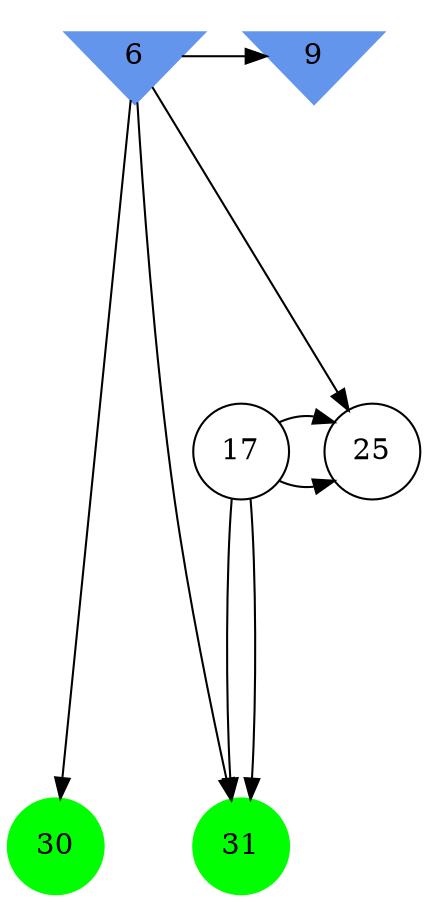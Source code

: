digraph brain {
	ranksep=2.0;
	6 [shape=invtriangle,style=filled,color=cornflowerblue];
	9 [shape=invtriangle,style=filled,color=cornflowerblue];
	17 [shape=circle,color=black];
	25 [shape=circle,color=black];
	30 [shape=circle,style=filled,color=green];
	31 [shape=circle,style=filled,color=green];
	6	->	9;
	6	->	30;
	6	->	31;
	6	->	25;
	17	->	31;
	17	->	25;
	17	->	31;
	17	->	25;
	{ rank=same; 6; 9; }
	{ rank=same; 17; 25; }
	{ rank=same; 30; 31; }
}
